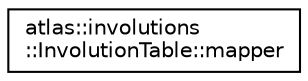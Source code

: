 digraph "Graphical Class Hierarchy"
{
  edge [fontname="Helvetica",fontsize="10",labelfontname="Helvetica",labelfontsize="10"];
  node [fontname="Helvetica",fontsize="10",shape=record];
  rankdir="LR";
  Node1 [label="atlas::involutions\l::InvolutionTable::mapper",height=0.2,width=0.4,color="black", fillcolor="white", style="filled",URL="$classatlas_1_1involutions_1_1InvolutionTable_1_1mapper.html"];
}
